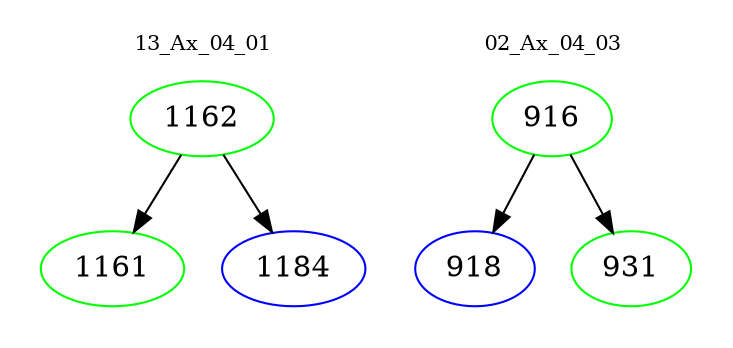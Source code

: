 digraph{
subgraph cluster_0 {
color = white
label = "13_Ax_04_01";
fontsize=10;
T0_1162 [label="1162", color="green"]
T0_1162 -> T0_1161 [color="black"]
T0_1161 [label="1161", color="green"]
T0_1162 -> T0_1184 [color="black"]
T0_1184 [label="1184", color="blue"]
}
subgraph cluster_1 {
color = white
label = "02_Ax_04_03";
fontsize=10;
T1_916 [label="916", color="green"]
T1_916 -> T1_918 [color="black"]
T1_918 [label="918", color="blue"]
T1_916 -> T1_931 [color="black"]
T1_931 [label="931", color="green"]
}
}
